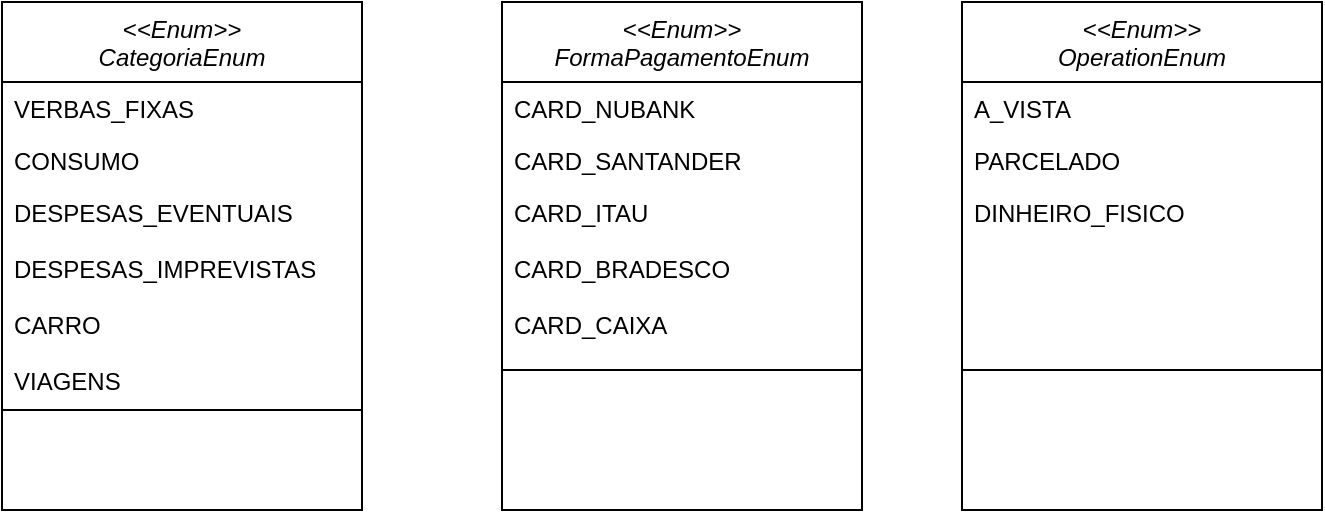 <mxfile version="20.4.0" type="github">
  <diagram id="C5RBs43oDa-KdzZeNtuy" name="Page-1">
    <mxGraphModel dx="1422" dy="762" grid="1" gridSize="10" guides="1" tooltips="1" connect="1" arrows="1" fold="1" page="1" pageScale="1" pageWidth="827" pageHeight="1169" math="0" shadow="0">
      <root>
        <mxCell id="WIyWlLk6GJQsqaUBKTNV-0" />
        <mxCell id="WIyWlLk6GJQsqaUBKTNV-1" parent="WIyWlLk6GJQsqaUBKTNV-0" />
        <mxCell id="zkfFHV4jXpPFQw0GAbJ--0" value="&lt;&lt;Enum&gt;&gt;&#xa;CategoriaEnum" style="swimlane;fontStyle=2;align=center;verticalAlign=top;childLayout=stackLayout;horizontal=1;startSize=40;horizontalStack=0;resizeParent=1;resizeLast=0;collapsible=1;marginBottom=0;rounded=0;shadow=0;strokeWidth=1;" parent="WIyWlLk6GJQsqaUBKTNV-1" vertex="1">
          <mxGeometry x="60" y="30" width="180" height="254" as="geometry">
            <mxRectangle x="230" y="140" width="160" height="26" as="alternateBounds" />
          </mxGeometry>
        </mxCell>
        <mxCell id="zkfFHV4jXpPFQw0GAbJ--1" value="VERBAS_FIXAS" style="text;align=left;verticalAlign=top;spacingLeft=4;spacingRight=4;overflow=hidden;rotatable=0;points=[[0,0.5],[1,0.5]];portConstraint=eastwest;" parent="zkfFHV4jXpPFQw0GAbJ--0" vertex="1">
          <mxGeometry y="40" width="180" height="26" as="geometry" />
        </mxCell>
        <mxCell id="zkfFHV4jXpPFQw0GAbJ--2" value="CONSUMO&#xa;" style="text;align=left;verticalAlign=top;spacingLeft=4;spacingRight=4;overflow=hidden;rotatable=0;points=[[0,0.5],[1,0.5]];portConstraint=eastwest;rounded=0;shadow=0;html=0;" parent="zkfFHV4jXpPFQw0GAbJ--0" vertex="1">
          <mxGeometry y="66" width="180" height="26" as="geometry" />
        </mxCell>
        <mxCell id="zkfFHV4jXpPFQw0GAbJ--3" value="DESPESAS_EVENTUAIS&#xa;&#xa;DESPESAS_IMPREVISTAS&#xa;&#xa;CARRO&#xa;&#xa;VIAGENS&#xa;&#xa;&#xa;" style="text;align=left;verticalAlign=top;spacingLeft=4;spacingRight=4;overflow=hidden;rotatable=0;points=[[0,0.5],[1,0.5]];portConstraint=eastwest;rounded=0;shadow=0;html=0;" parent="zkfFHV4jXpPFQw0GAbJ--0" vertex="1">
          <mxGeometry y="92" width="180" height="108" as="geometry" />
        </mxCell>
        <mxCell id="zkfFHV4jXpPFQw0GAbJ--4" value="" style="line;html=1;strokeWidth=1;align=left;verticalAlign=middle;spacingTop=-1;spacingLeft=3;spacingRight=3;rotatable=0;labelPosition=right;points=[];portConstraint=eastwest;" parent="zkfFHV4jXpPFQw0GAbJ--0" vertex="1">
          <mxGeometry y="200" width="180" height="8" as="geometry" />
        </mxCell>
        <mxCell id="DV2D9rLlbln76l0Ard0a-1" value="&lt;&lt;Enum&gt;&gt;&#xa;FormaPagamentoEnum" style="swimlane;fontStyle=2;align=center;verticalAlign=top;childLayout=stackLayout;horizontal=1;startSize=40;horizontalStack=0;resizeParent=1;resizeLast=0;collapsible=1;marginBottom=0;rounded=0;shadow=0;strokeWidth=1;" parent="WIyWlLk6GJQsqaUBKTNV-1" vertex="1">
          <mxGeometry x="310" y="30" width="180" height="254" as="geometry">
            <mxRectangle x="230" y="140" width="160" height="26" as="alternateBounds" />
          </mxGeometry>
        </mxCell>
        <mxCell id="DV2D9rLlbln76l0Ard0a-2" value="CARD_NUBANK" style="text;align=left;verticalAlign=top;spacingLeft=4;spacingRight=4;overflow=hidden;rotatable=0;points=[[0,0.5],[1,0.5]];portConstraint=eastwest;" parent="DV2D9rLlbln76l0Ard0a-1" vertex="1">
          <mxGeometry y="40" width="180" height="26" as="geometry" />
        </mxCell>
        <mxCell id="DV2D9rLlbln76l0Ard0a-3" value="CARD_SANTANDER" style="text;align=left;verticalAlign=top;spacingLeft=4;spacingRight=4;overflow=hidden;rotatable=0;points=[[0,0.5],[1,0.5]];portConstraint=eastwest;rounded=0;shadow=0;html=0;" parent="DV2D9rLlbln76l0Ard0a-1" vertex="1">
          <mxGeometry y="66" width="180" height="26" as="geometry" />
        </mxCell>
        <mxCell id="DV2D9rLlbln76l0Ard0a-4" value="CARD_ITAU&#xa;&#xa;CARD_BRADESCO&#xa;&#xa;CARD_CAIXA&#xa;&#xa;&#xa;&#xa;" style="text;align=left;verticalAlign=top;spacingLeft=4;spacingRight=4;overflow=hidden;rotatable=0;points=[[0,0.5],[1,0.5]];portConstraint=eastwest;rounded=0;shadow=0;html=0;" parent="DV2D9rLlbln76l0Ard0a-1" vertex="1">
          <mxGeometry y="92" width="180" height="88" as="geometry" />
        </mxCell>
        <mxCell id="DV2D9rLlbln76l0Ard0a-5" value="" style="line;html=1;strokeWidth=1;align=left;verticalAlign=middle;spacingTop=-1;spacingLeft=3;spacingRight=3;rotatable=0;labelPosition=right;points=[];portConstraint=eastwest;" parent="DV2D9rLlbln76l0Ard0a-1" vertex="1">
          <mxGeometry y="180" width="180" height="8" as="geometry" />
        </mxCell>
        <mxCell id="raANd3pdQRlnwk76_otp-0" value="&lt;&lt;Enum&gt;&gt;&#xa;OperationEnum" style="swimlane;fontStyle=2;align=center;verticalAlign=top;childLayout=stackLayout;horizontal=1;startSize=40;horizontalStack=0;resizeParent=1;resizeLast=0;collapsible=1;marginBottom=0;rounded=0;shadow=0;strokeWidth=1;" parent="WIyWlLk6GJQsqaUBKTNV-1" vertex="1">
          <mxGeometry x="540" y="30" width="180" height="254" as="geometry">
            <mxRectangle x="230" y="140" width="160" height="26" as="alternateBounds" />
          </mxGeometry>
        </mxCell>
        <mxCell id="raANd3pdQRlnwk76_otp-1" value="A_VISTA" style="text;align=left;verticalAlign=top;spacingLeft=4;spacingRight=4;overflow=hidden;rotatable=0;points=[[0,0.5],[1,0.5]];portConstraint=eastwest;" parent="raANd3pdQRlnwk76_otp-0" vertex="1">
          <mxGeometry y="40" width="180" height="26" as="geometry" />
        </mxCell>
        <mxCell id="raANd3pdQRlnwk76_otp-2" value="PARCELADO" style="text;align=left;verticalAlign=top;spacingLeft=4;spacingRight=4;overflow=hidden;rotatable=0;points=[[0,0.5],[1,0.5]];portConstraint=eastwest;rounded=0;shadow=0;html=0;" parent="raANd3pdQRlnwk76_otp-0" vertex="1">
          <mxGeometry y="66" width="180" height="26" as="geometry" />
        </mxCell>
        <mxCell id="raANd3pdQRlnwk76_otp-3" value="DINHEIRO_FISICO&#xa;&#xa;&#xa;&#xa;&#xa;" style="text;align=left;verticalAlign=top;spacingLeft=4;spacingRight=4;overflow=hidden;rotatable=0;points=[[0,0.5],[1,0.5]];portConstraint=eastwest;rounded=0;shadow=0;html=0;" parent="raANd3pdQRlnwk76_otp-0" vertex="1">
          <mxGeometry y="92" width="180" height="88" as="geometry" />
        </mxCell>
        <mxCell id="raANd3pdQRlnwk76_otp-4" value="" style="line;html=1;strokeWidth=1;align=left;verticalAlign=middle;spacingTop=-1;spacingLeft=3;spacingRight=3;rotatable=0;labelPosition=right;points=[];portConstraint=eastwest;" parent="raANd3pdQRlnwk76_otp-0" vertex="1">
          <mxGeometry y="180" width="180" height="8" as="geometry" />
        </mxCell>
      </root>
    </mxGraphModel>
  </diagram>
</mxfile>
